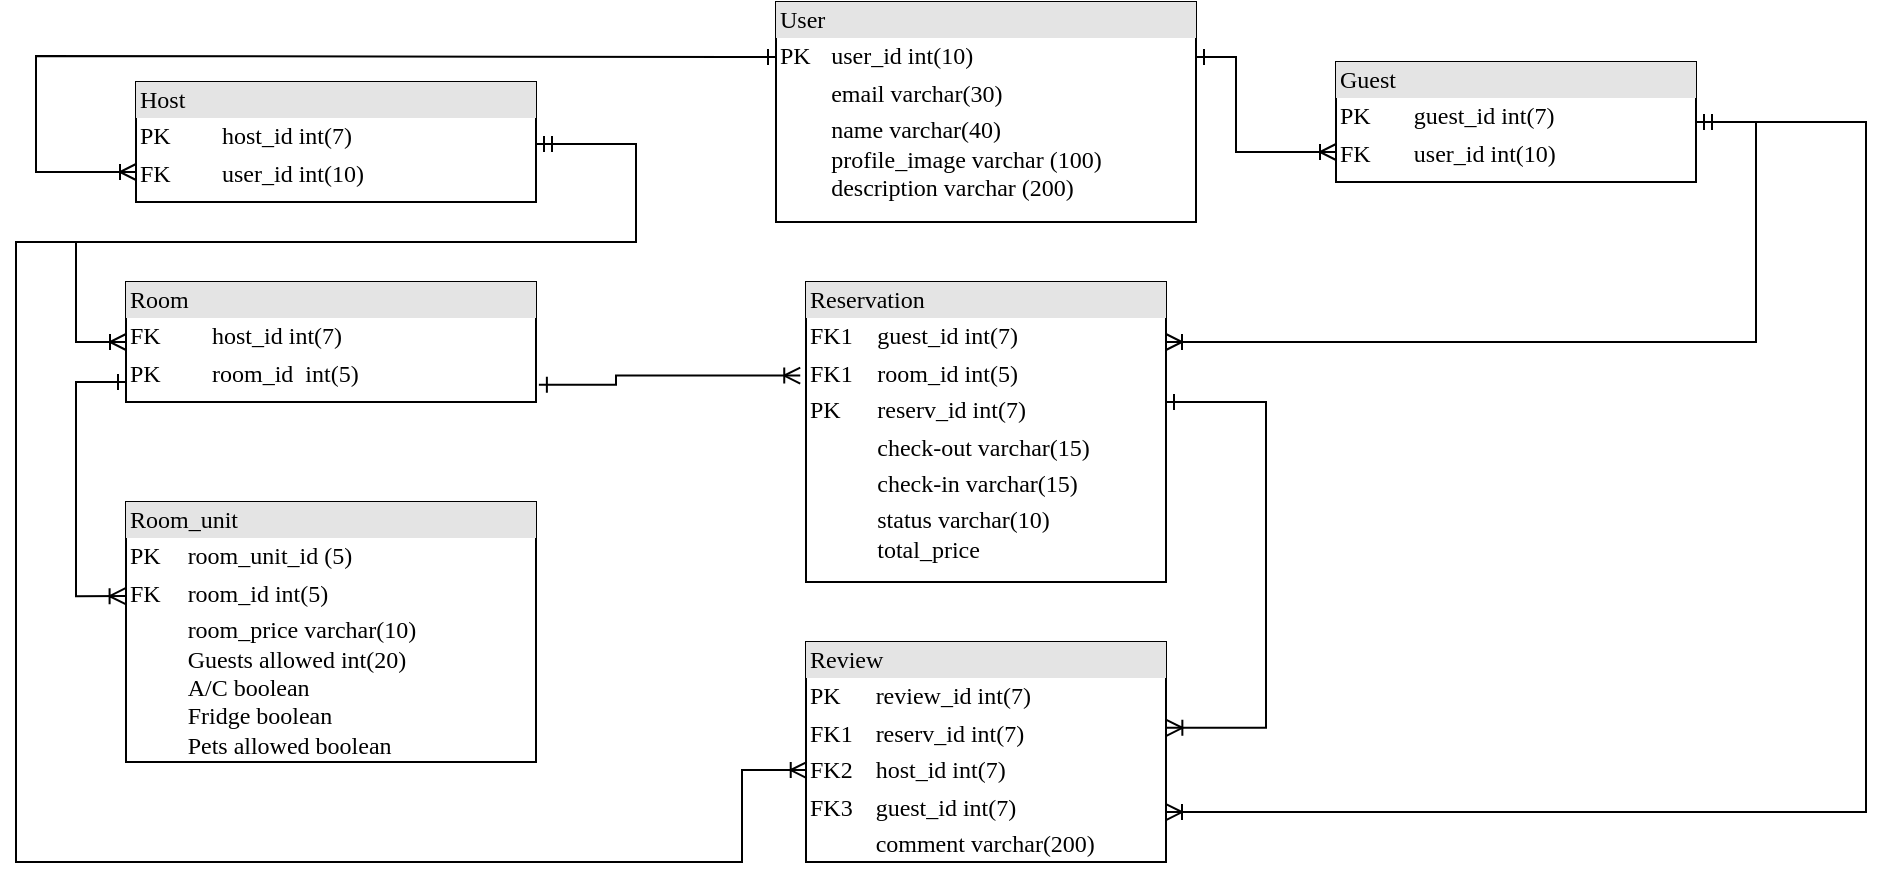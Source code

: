 <mxfile version="20.8.23" type="github">
  <diagram name="Page-1" id="2ca16b54-16f6-2749-3443-fa8db7711227">
    <mxGraphModel dx="909" dy="587" grid="1" gridSize="10" guides="1" tooltips="1" connect="1" arrows="1" fold="1" page="1" pageScale="1" pageWidth="1100" pageHeight="850" background="none" math="0" shadow="0">
      <root>
        <mxCell id="0" />
        <mxCell id="1" parent="0" />
        <mxCell id="2ed32ef02a7f4228-1" value="&lt;div style=&quot;box-sizing:border-box;width:100%;background:#e4e4e4;padding:2px;&quot;&gt;User&lt;/div&gt;&lt;table style=&quot;width:100%;font-size:1em;&quot; cellpadding=&quot;2&quot; cellspacing=&quot;0&quot;&gt;&lt;tbody&gt;&lt;tr&gt;&lt;td&gt;PK&lt;/td&gt;&lt;td&gt;user_id int(10)&lt;/td&gt;&lt;/tr&gt;&lt;tr&gt;&lt;td&gt;&lt;br&gt;&lt;/td&gt;&lt;td&gt;email varchar(30)&lt;/td&gt;&lt;/tr&gt;&lt;tr&gt;&lt;td&gt;&lt;/td&gt;&lt;td&gt;name varchar(40)&lt;br&gt;profile_image varchar (100)&lt;br style=&quot;border-color: var(--border-color);&quot;&gt;description varchar (200)&lt;br&gt;&lt;/td&gt;&lt;/tr&gt;&lt;/tbody&gt;&lt;/table&gt;" style="verticalAlign=top;align=left;overflow=fill;html=1;rounded=0;shadow=0;comic=0;labelBackgroundColor=none;strokeWidth=1;fontFamily=Verdana;fontSize=12" parent="1" vertex="1">
          <mxGeometry x="480" y="20" width="210" height="110" as="geometry" />
        </mxCell>
        <mxCell id="2ed32ef02a7f4228-3" value="&lt;div style=&quot;box-sizing: border-box ; width: 100% ; background: #e4e4e4 ; padding: 2px&quot;&gt;Room_unit&lt;/div&gt;&lt;table style=&quot;width: 100% ; font-size: 1em&quot; cellpadding=&quot;2&quot; cellspacing=&quot;0&quot;&gt;&lt;tbody&gt;&lt;tr&gt;&lt;td&gt;PK&lt;/td&gt;&lt;td&gt;room_unit_id (5)&lt;/td&gt;&lt;/tr&gt;&lt;tr&gt;&lt;td&gt;FK&lt;/td&gt;&lt;td&gt;room_id int(5)&lt;br&gt;&lt;/td&gt;&lt;/tr&gt;&lt;tr&gt;&lt;td&gt;&lt;/td&gt;&lt;td&gt;room_price varchar(10)&lt;br&gt;Guests allowed int(20)&lt;br&gt;A/C boolean&lt;br&gt;Fridge boolean&lt;br&gt;Pets allowed boolean&lt;br&gt;&lt;br&gt;&lt;br&gt;&lt;/td&gt;&lt;/tr&gt;&lt;tr&gt;&lt;td&gt;&lt;br&gt;&lt;/td&gt;&lt;td&gt;&lt;br&gt;&lt;/td&gt;&lt;/tr&gt;&lt;/tbody&gt;&lt;/table&gt;" style="verticalAlign=top;align=left;overflow=fill;html=1;rounded=0;shadow=0;comic=0;labelBackgroundColor=none;strokeWidth=1;fontFamily=Verdana;fontSize=12" parent="1" vertex="1">
          <mxGeometry x="155" y="270" width="205" height="130" as="geometry" />
        </mxCell>
        <mxCell id="2ed32ef02a7f4228-4" value="&lt;div style=&quot;box-sizing: border-box ; width: 100% ; background: #e4e4e4 ; padding: 2px&quot;&gt;Room&lt;/div&gt;&lt;table style=&quot;width: 100% ; font-size: 1em&quot; cellpadding=&quot;2&quot; cellspacing=&quot;0&quot;&gt;&lt;tbody&gt;&lt;tr&gt;&lt;td&gt;FK&lt;/td&gt;&lt;td&gt;host_id int(7)&lt;/td&gt;&lt;/tr&gt;&lt;tr&gt;&lt;td&gt;PK&lt;/td&gt;&lt;td&gt;room_id&amp;nbsp; int(5)&lt;/td&gt;&lt;/tr&gt;&lt;tr&gt;&lt;td&gt;&lt;/td&gt;&lt;td&gt;&lt;br&gt;&lt;/td&gt;&lt;/tr&gt;&lt;tr&gt;&lt;td&gt;&lt;br&gt;&lt;/td&gt;&lt;td&gt;&lt;br&gt;&lt;/td&gt;&lt;/tr&gt;&lt;/tbody&gt;&lt;/table&gt;" style="verticalAlign=top;align=left;overflow=fill;html=1;rounded=0;shadow=0;comic=0;labelBackgroundColor=none;strokeWidth=1;fontFamily=Verdana;fontSize=12" parent="1" vertex="1">
          <mxGeometry x="155" y="160" width="205" height="60" as="geometry" />
        </mxCell>
        <mxCell id="2ed32ef02a7f4228-5" value="&lt;div style=&quot;box-sizing:border-box;width:100%;background:#e4e4e4;padding:2px;&quot;&gt;Host&lt;/div&gt;&lt;table style=&quot;width:100%;font-size:1em;&quot; cellpadding=&quot;2&quot; cellspacing=&quot;0&quot;&gt;&lt;tbody&gt;&lt;tr&gt;&lt;td&gt;PK&lt;/td&gt;&lt;td&gt;host_id int(7)&lt;/td&gt;&lt;/tr&gt;&lt;tr&gt;&lt;td&gt;FK&lt;/td&gt;&lt;td&gt;user_id int(10)&lt;/td&gt;&lt;/tr&gt;&lt;tr&gt;&lt;td&gt;&lt;/td&gt;&lt;td&gt;&lt;br&gt;&lt;/td&gt;&lt;/tr&gt;&lt;/tbody&gt;&lt;/table&gt;" style="verticalAlign=top;align=left;overflow=fill;html=1;rounded=0;shadow=0;comic=0;labelBackgroundColor=none;strokeWidth=1;fontFamily=Verdana;fontSize=12" parent="1" vertex="1">
          <mxGeometry x="160" y="60" width="200" height="60" as="geometry" />
        </mxCell>
        <mxCell id="2ed32ef02a7f4228-12" value="&lt;div style=&quot;box-sizing: border-box ; width: 100% ; background: #e4e4e4 ; padding: 2px&quot;&gt;Reservation&lt;/div&gt;&lt;table style=&quot;width: 100% ; font-size: 1em&quot; cellpadding=&quot;2&quot; cellspacing=&quot;0&quot;&gt;&lt;tbody&gt;&lt;tr&gt;&lt;td&gt;FK1&lt;/td&gt;&lt;td&gt;guest_id int(7)&lt;br&gt;&lt;/td&gt;&lt;/tr&gt;&lt;tr&gt;&lt;td&gt;FK1&lt;/td&gt;&lt;td&gt;room_id int(5)&lt;/td&gt;&lt;/tr&gt;&lt;tr&gt;&lt;td&gt;PK&lt;/td&gt;&lt;td&gt;reserv_id int(7)&lt;/td&gt;&lt;/tr&gt;&lt;tr&gt;&lt;td&gt;&lt;br&gt;&lt;/td&gt;&lt;td&gt;check-out varchar(15)&lt;br&gt;&lt;/td&gt;&lt;/tr&gt;&lt;tr&gt;&lt;td&gt;&lt;br&gt;&lt;/td&gt;&lt;td&gt;check-in varchar(15)&lt;/td&gt;&lt;/tr&gt;&lt;tr&gt;&lt;td&gt;&lt;br&gt;&lt;/td&gt;&lt;td&gt;status varchar(10)&lt;br&gt;total_price&amp;nbsp;&lt;/td&gt;&lt;/tr&gt;&lt;/tbody&gt;&lt;/table&gt;" style="verticalAlign=top;align=left;overflow=fill;html=1;rounded=0;shadow=0;comic=0;labelBackgroundColor=none;strokeWidth=1;fontFamily=Verdana;fontSize=12" parent="1" vertex="1">
          <mxGeometry x="495" y="160" width="180" height="150" as="geometry" />
        </mxCell>
        <mxCell id="2ed32ef02a7f4228-13" value="" style="edgeStyle=orthogonalEdgeStyle;html=1;endArrow=ERoneToMany;startArrow=ERone;labelBackgroundColor=none;fontFamily=Verdana;fontSize=12;align=left;rounded=0;exitX=0;exitY=0.25;exitDx=0;exitDy=0;entryX=0;entryY=0.75;entryDx=0;entryDy=0;startFill=0;" parent="1" source="2ed32ef02a7f4228-1" target="2ed32ef02a7f4228-5" edge="1">
          <mxGeometry width="100" height="100" relative="1" as="geometry">
            <mxPoint x="440" y="50" as="sourcePoint" />
            <mxPoint x="150" y="110" as="targetPoint" />
            <Array as="points">
              <mxPoint x="460" y="47" />
              <mxPoint x="110" y="47" />
              <mxPoint x="110" y="105" />
            </Array>
          </mxGeometry>
        </mxCell>
        <mxCell id="BAAqoJldciDJrDuicOCj-2" value="&lt;div style=&quot;box-sizing:border-box;width:100%;background:#e4e4e4;padding:2px;&quot;&gt;Guest&lt;/div&gt;&lt;table style=&quot;width:100%;font-size:1em;&quot; cellpadding=&quot;2&quot; cellspacing=&quot;0&quot;&gt;&lt;tbody&gt;&lt;tr&gt;&lt;td&gt;PK&lt;/td&gt;&lt;td&gt;guest_id int(7)&lt;/td&gt;&lt;/tr&gt;&lt;tr&gt;&lt;td&gt;FK&lt;/td&gt;&lt;td&gt;user_id int(10)&lt;/td&gt;&lt;/tr&gt;&lt;tr&gt;&lt;td&gt;&lt;/td&gt;&lt;td&gt;&lt;br&gt;&lt;/td&gt;&lt;/tr&gt;&lt;/tbody&gt;&lt;/table&gt;" style="verticalAlign=top;align=left;overflow=fill;html=1;rounded=0;shadow=0;comic=0;labelBackgroundColor=none;strokeWidth=1;fontFamily=Verdana;fontSize=12" vertex="1" parent="1">
          <mxGeometry x="760" y="50" width="180" height="60" as="geometry" />
        </mxCell>
        <mxCell id="BAAqoJldciDJrDuicOCj-5" style="edgeStyle=orthogonalEdgeStyle;rounded=0;orthogonalLoop=1;jettySize=auto;html=1;exitX=0.5;exitY=1;exitDx=0;exitDy=0;" edge="1" parent="1" source="BAAqoJldciDJrDuicOCj-2" target="BAAqoJldciDJrDuicOCj-2">
          <mxGeometry relative="1" as="geometry" />
        </mxCell>
        <mxCell id="BAAqoJldciDJrDuicOCj-14" value="&lt;div style=&quot;box-sizing: border-box ; width: 100% ; background: #e4e4e4 ; padding: 2px&quot;&gt;Review&lt;/div&gt;&lt;table style=&quot;width: 100% ; font-size: 1em&quot; cellpadding=&quot;2&quot; cellspacing=&quot;0&quot;&gt;&lt;tbody&gt;&lt;tr&gt;&lt;td&gt;PK&lt;/td&gt;&lt;td&gt;review_id int(7)&lt;/td&gt;&lt;/tr&gt;&lt;tr&gt;&lt;td&gt;FK1&lt;/td&gt;&lt;td&gt;reserv_id int(7)&lt;br&gt;&lt;/td&gt;&lt;/tr&gt;&lt;tr&gt;&lt;td&gt;FK2&lt;/td&gt;&lt;td&gt;host_id int(7)&lt;/td&gt;&lt;/tr&gt;&lt;tr&gt;&lt;td&gt;FK3&lt;/td&gt;&lt;td&gt;guest_id int(7)&lt;br&gt;&lt;/td&gt;&lt;/tr&gt;&lt;tr&gt;&lt;td&gt;&lt;br&gt;&lt;/td&gt;&lt;td&gt;comment varchar(200)&lt;/td&gt;&lt;/tr&gt;&lt;/tbody&gt;&lt;/table&gt;" style="verticalAlign=top;align=left;overflow=fill;html=1;rounded=0;shadow=0;comic=0;labelBackgroundColor=none;strokeWidth=1;fontFamily=Verdana;fontSize=12" vertex="1" parent="1">
          <mxGeometry x="495" y="340" width="180" height="110" as="geometry" />
        </mxCell>
        <mxCell id="BAAqoJldciDJrDuicOCj-15" value="" style="edgeStyle=orthogonalEdgeStyle;html=1;endArrow=ERoneToMany;startArrow=ERmandOne;labelBackgroundColor=none;fontFamily=Verdana;fontSize=12;align=left;exitX=1;exitY=0.5;rounded=0;exitDx=0;exitDy=0;" edge="1" parent="1" source="BAAqoJldciDJrDuicOCj-2" target="2ed32ef02a7f4228-12">
          <mxGeometry width="100" height="100" relative="1" as="geometry">
            <mxPoint x="920" y="190" as="sourcePoint" />
            <mxPoint x="677" y="230" as="targetPoint" />
            <Array as="points">
              <mxPoint x="970" y="80" />
              <mxPoint x="970" y="190" />
            </Array>
          </mxGeometry>
        </mxCell>
        <mxCell id="BAAqoJldciDJrDuicOCj-23" value="" style="edgeStyle=orthogonalEdgeStyle;html=1;endArrow=ERoneToMany;startArrow=ERone;labelBackgroundColor=none;fontFamily=Verdana;fontSize=12;align=left;rounded=0;exitX=1;exitY=0.25;exitDx=0;exitDy=0;entryX=0;entryY=0.75;entryDx=0;entryDy=0;startFill=0;" edge="1" parent="1" source="2ed32ef02a7f4228-1" target="BAAqoJldciDJrDuicOCj-2">
          <mxGeometry width="100" height="100" relative="1" as="geometry">
            <mxPoint x="700" y="50" as="sourcePoint" />
            <mxPoint x="700" y="167" as="targetPoint" />
            <Array as="points">
              <mxPoint x="710" y="47" />
              <mxPoint x="710" y="95" />
            </Array>
          </mxGeometry>
        </mxCell>
        <mxCell id="BAAqoJldciDJrDuicOCj-26" value="" style="edgeStyle=orthogonalEdgeStyle;html=1;endArrow=ERoneToMany;startArrow=none;labelBackgroundColor=none;fontFamily=Verdana;fontSize=12;align=left;rounded=0;startFill=0;" edge="1" parent="1">
          <mxGeometry width="100" height="100" relative="1" as="geometry">
            <mxPoint x="963" y="80" as="sourcePoint" />
            <mxPoint x="675" y="425.02" as="targetPoint" />
            <Array as="points">
              <mxPoint x="963" y="80" />
              <mxPoint x="1025" y="80" />
              <mxPoint x="1025" y="425" />
            </Array>
          </mxGeometry>
        </mxCell>
        <mxCell id="BAAqoJldciDJrDuicOCj-27" value="" style="edgeStyle=orthogonalEdgeStyle;html=1;endArrow=ERoneToMany;startArrow=ERone;labelBackgroundColor=none;fontFamily=Verdana;fontSize=12;align=left;rounded=0;entryX=-0.001;entryY=0.362;entryDx=0;entryDy=0;entryPerimeter=0;startFill=0;" edge="1" parent="1" source="2ed32ef02a7f4228-4" target="2ed32ef02a7f4228-3">
          <mxGeometry width="100" height="100" relative="1" as="geometry">
            <mxPoint x="130" y="200" as="sourcePoint" />
            <mxPoint x="150" y="310" as="targetPoint" />
            <Array as="points">
              <mxPoint x="130" y="210" />
              <mxPoint x="130" y="317" />
            </Array>
          </mxGeometry>
        </mxCell>
        <mxCell id="BAAqoJldciDJrDuicOCj-30" value="" style="edgeStyle=orthogonalEdgeStyle;html=1;endArrow=ERoneToMany;startArrow=ERmandOne;labelBackgroundColor=none;fontFamily=Verdana;fontSize=12;align=left;rounded=0;exitX=1;exitY=0.25;exitDx=0;exitDy=0;startFill=0;entryX=0;entryY=0.5;entryDx=0;entryDy=0;" edge="1" parent="1" target="2ed32ef02a7f4228-4">
          <mxGeometry width="100" height="100" relative="1" as="geometry">
            <mxPoint x="360" y="91" as="sourcePoint" />
            <mxPoint x="130" y="190" as="targetPoint" />
            <Array as="points">
              <mxPoint x="410" y="91" />
              <mxPoint x="410" y="140" />
              <mxPoint x="130" y="140" />
              <mxPoint x="130" y="190" />
            </Array>
          </mxGeometry>
        </mxCell>
        <mxCell id="BAAqoJldciDJrDuicOCj-31" value="" style="edgeStyle=orthogonalEdgeStyle;html=1;endArrow=ERoneToMany;startArrow=ERone;labelBackgroundColor=none;fontFamily=Verdana;fontSize=12;align=left;rounded=0;exitX=1;exitY=0.25;exitDx=0;exitDy=0;startFill=0;entryX=1.001;entryY=0.39;entryDx=0;entryDy=0;entryPerimeter=0;" edge="1" parent="1" target="BAAqoJldciDJrDuicOCj-14">
          <mxGeometry width="100" height="100" relative="1" as="geometry">
            <mxPoint x="675" y="220" as="sourcePoint" />
            <mxPoint x="725" y="390" as="targetPoint" />
            <Array as="points">
              <mxPoint x="725" y="220" />
              <mxPoint x="725" y="383" />
            </Array>
          </mxGeometry>
        </mxCell>
        <mxCell id="BAAqoJldciDJrDuicOCj-32" value="" style="edgeStyle=orthogonalEdgeStyle;html=1;endArrow=ERoneToMany;startArrow=ERone;labelBackgroundColor=none;fontFamily=Verdana;fontSize=12;align=left;rounded=0;startFill=0;exitX=1.007;exitY=0.856;exitDx=0;exitDy=0;exitPerimeter=0;entryX=-0.016;entryY=0.312;entryDx=0;entryDy=0;entryPerimeter=0;" edge="1" parent="1" source="2ed32ef02a7f4228-4" target="2ed32ef02a7f4228-12">
          <mxGeometry width="100" height="100" relative="1" as="geometry">
            <mxPoint x="370" y="210" as="sourcePoint" />
            <mxPoint x="460" y="230" as="targetPoint" />
            <Array as="points">
              <mxPoint x="400" y="211" />
              <mxPoint x="400" y="207" />
            </Array>
          </mxGeometry>
        </mxCell>
        <mxCell id="BAAqoJldciDJrDuicOCj-33" value="" style="edgeStyle=orthogonalEdgeStyle;html=1;endArrow=ERoneToMany;startArrow=none;labelBackgroundColor=none;fontFamily=Verdana;fontSize=12;align=left;rounded=0;startFill=0;entryX=0.002;entryY=0.582;entryDx=0;entryDy=0;entryPerimeter=0;" edge="1" parent="1" target="BAAqoJldciDJrDuicOCj-14">
          <mxGeometry width="100" height="100" relative="1" as="geometry">
            <mxPoint x="130" y="140" as="sourcePoint" />
            <mxPoint x="495" y="410.03" as="targetPoint" />
            <Array as="points">
              <mxPoint x="130" y="140" />
              <mxPoint x="100" y="140" />
              <mxPoint x="100" y="450" />
              <mxPoint x="463" y="450" />
              <mxPoint x="463" y="404" />
            </Array>
          </mxGeometry>
        </mxCell>
      </root>
    </mxGraphModel>
  </diagram>
</mxfile>
